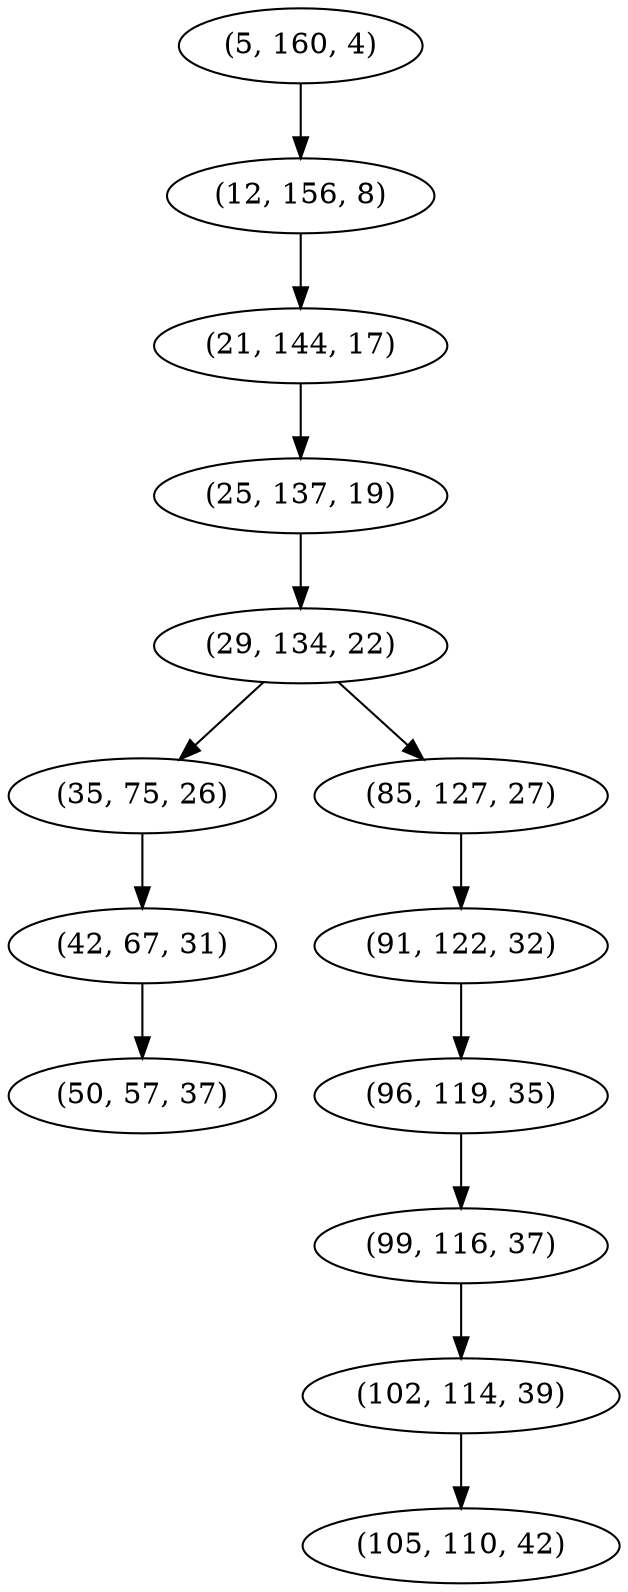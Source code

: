 digraph tree {
    "(5, 160, 4)";
    "(12, 156, 8)";
    "(21, 144, 17)";
    "(25, 137, 19)";
    "(29, 134, 22)";
    "(35, 75, 26)";
    "(42, 67, 31)";
    "(50, 57, 37)";
    "(85, 127, 27)";
    "(91, 122, 32)";
    "(96, 119, 35)";
    "(99, 116, 37)";
    "(102, 114, 39)";
    "(105, 110, 42)";
    "(5, 160, 4)" -> "(12, 156, 8)";
    "(12, 156, 8)" -> "(21, 144, 17)";
    "(21, 144, 17)" -> "(25, 137, 19)";
    "(25, 137, 19)" -> "(29, 134, 22)";
    "(29, 134, 22)" -> "(35, 75, 26)";
    "(29, 134, 22)" -> "(85, 127, 27)";
    "(35, 75, 26)" -> "(42, 67, 31)";
    "(42, 67, 31)" -> "(50, 57, 37)";
    "(85, 127, 27)" -> "(91, 122, 32)";
    "(91, 122, 32)" -> "(96, 119, 35)";
    "(96, 119, 35)" -> "(99, 116, 37)";
    "(99, 116, 37)" -> "(102, 114, 39)";
    "(102, 114, 39)" -> "(105, 110, 42)";
}
